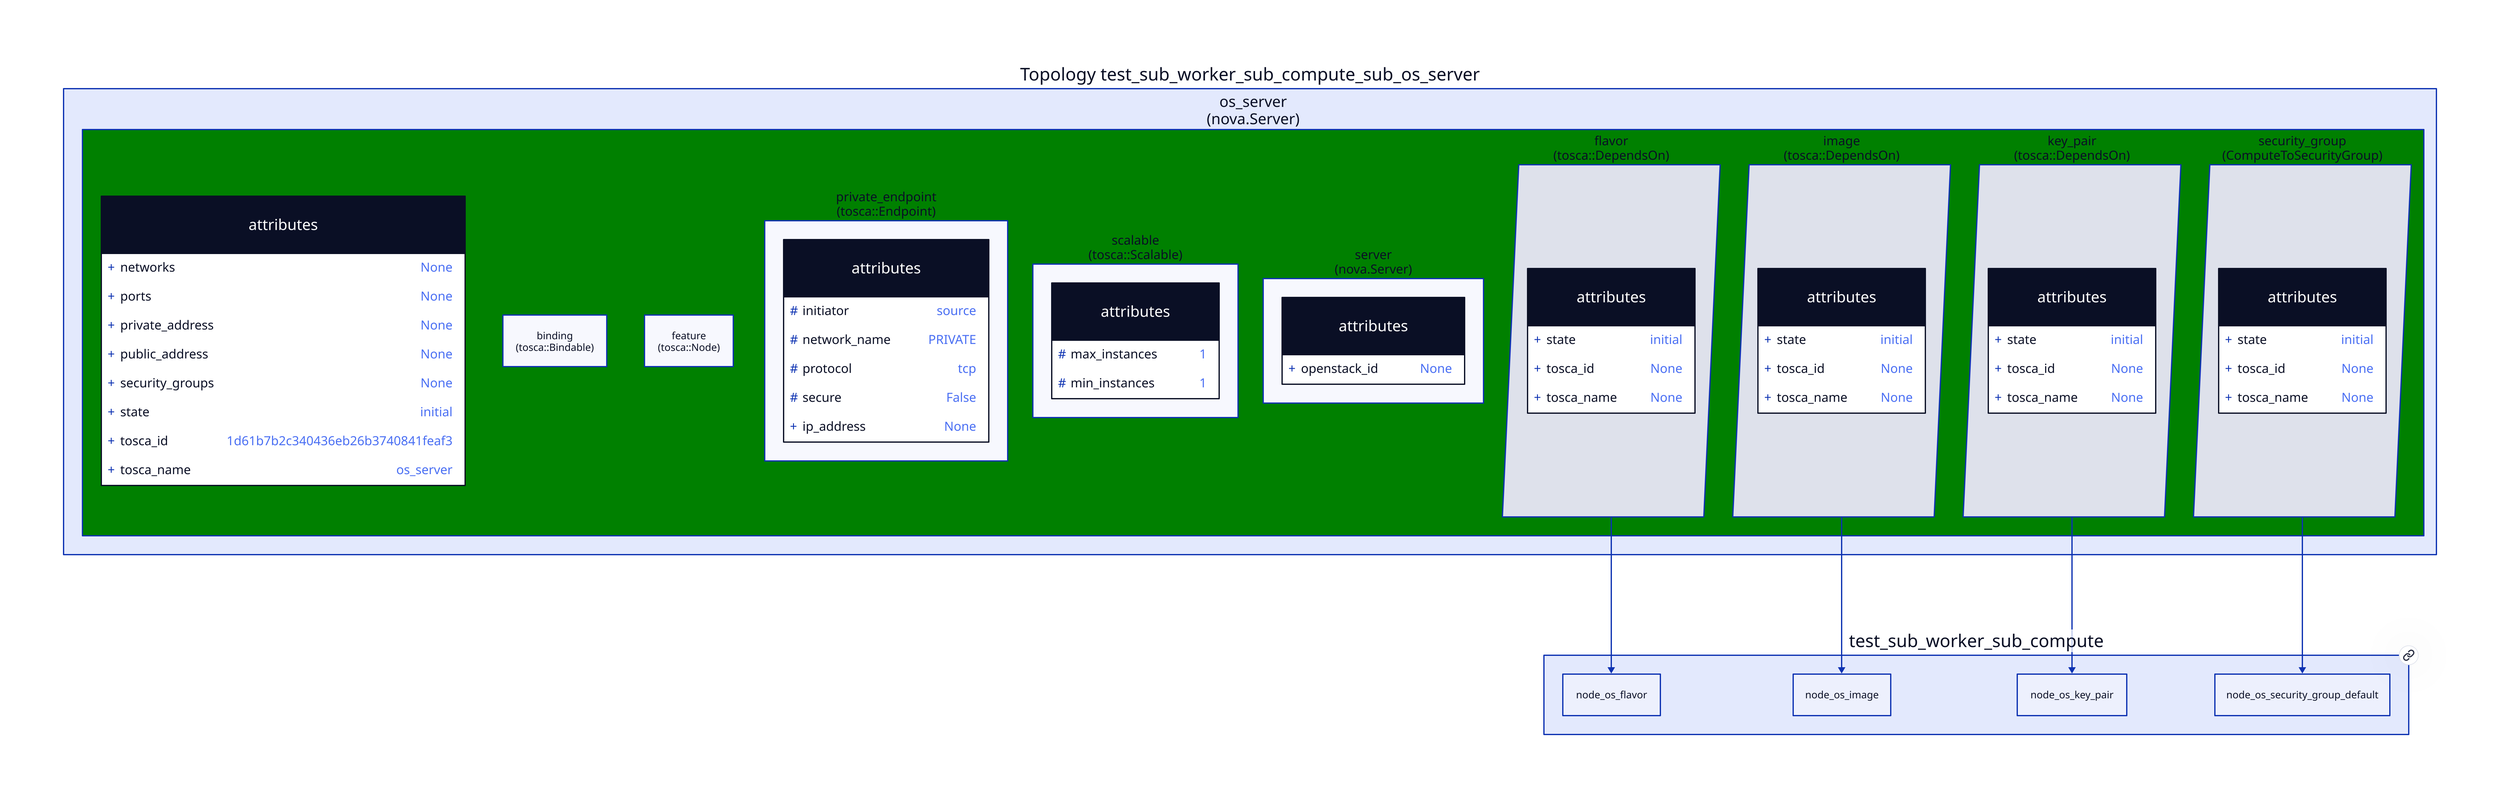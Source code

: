 
  test_sub_worker_sub_compute_sub_os_server: "Topology test_sub_worker_sub_compute_sub_os_server" {
  
  node_os_server: "os_server\n(nova.Server)" {
  
    style { fill: green }
    
  attributes {
    shape: class
  
    +networks: "None"
    
    +ports: "None"
    
    +private_address: "None"
    
    +public_address: "None"
    
    +security_groups: "None"
    
    +state: "initial"
    
    +tosca_id: "1d61b7b2c340436eb26b3740841feaf3"
    
    +tosca_name: "os_server"
    
  }
  
  binding: "binding\n(tosca::Bindable)" {
  
  }
  
  feature: "feature\n(tosca::Node)" {
  
  }
  
  private_endpoint: "private_endpoint\n(tosca::Endpoint)" {
  
  attributes {
    shape: class
  
    \#initiator: "source"
    
    \#network_name: "PRIVATE"
    
    \#protocol: "tcp"
    
    \#secure: "False"
    
    +ip_address: "None"
    
  }
  
  }
  
  scalable: "scalable\n(tosca::Scalable)" {
  
  attributes {
    shape: class
  
    \#max_instances: "1"
    
    \#min_instances: "1"
    
  }
  
  }
  
  server: "server\n(nova.Server)" {
  
  attributes {
    shape: class
  
    +openstack_id: "None"
    
  }
  
  }
  
  rel_flavor: "flavor\n(tosca::DependsOn)" {
    shape: parallelogram
  
  attributes {
    shape: class
  
    +state: "initial"
    
    +tosca_id: "None"
    
    +tosca_name: "None"
    
  }
  
  }
  
  rel_image: "image\n(tosca::DependsOn)" {
    shape: parallelogram
  
  attributes {
    shape: class
  
    +state: "initial"
    
    +tosca_id: "None"
    
    +tosca_name: "None"
    
  }
  
  }
  
  rel_key_pair: "key_pair\n(tosca::DependsOn)" {
    shape: parallelogram
  
  attributes {
    shape: class
  
    +state: "initial"
    
    +tosca_id: "None"
    
    +tosca_name: "None"
    
  }
  
  }
  
  rel_security_group: "security_group\n(ComputeToSecurityGroup)" {
    shape: parallelogram
  
  attributes {
    shape: class
  
    +state: "initial"
    
    +tosca_id: "None"
    
    +tosca_name: "None"
    
  }
  
  }
  
  }
  
  }
  
      test_sub_worker_sub_compute { link: "./test_sub_worker_sub_compute.svg" }
      test_sub_worker_sub_compute_sub_os_server.node_os_server.rel_flavor -> test_sub_worker_sub_compute.node_os_flavor
      
      test_sub_worker_sub_compute { link: "./test_sub_worker_sub_compute.svg" }
      test_sub_worker_sub_compute_sub_os_server.node_os_server.rel_image -> test_sub_worker_sub_compute.node_os_image
      
      test_sub_worker_sub_compute { link: "./test_sub_worker_sub_compute.svg" }
      test_sub_worker_sub_compute_sub_os_server.node_os_server.rel_key_pair -> test_sub_worker_sub_compute.node_os_key_pair
      
      test_sub_worker_sub_compute { link: "./test_sub_worker_sub_compute.svg" }
      test_sub_worker_sub_compute_sub_os_server.node_os_server.rel_security_group -> test_sub_worker_sub_compute.node_os_security_group_default
      